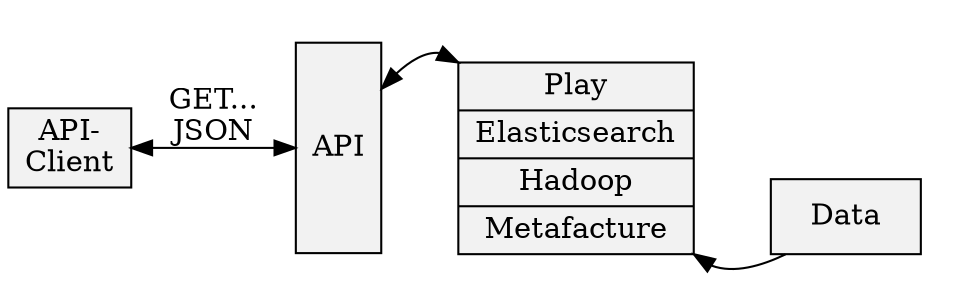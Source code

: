 digraph {
	rankdir=LR
	node[shape=box style=filled fillcolor=gray95]
	client[label="API-\nClient"]
	subgraph cluster_impl {
		style=invis
		api[height=1.4 width=".1" label="API"]
		stack[shape=record label="{{Play|Elasticsearch|Hadoop|Metafacture}}"]
		data[width=1 label="Data"]
	}
	client -> api [dir=both label="GET...\nJSON"]
	api -> stack[dir=both headport=nw]
	stack->data[dir=back tailport=se]
}
